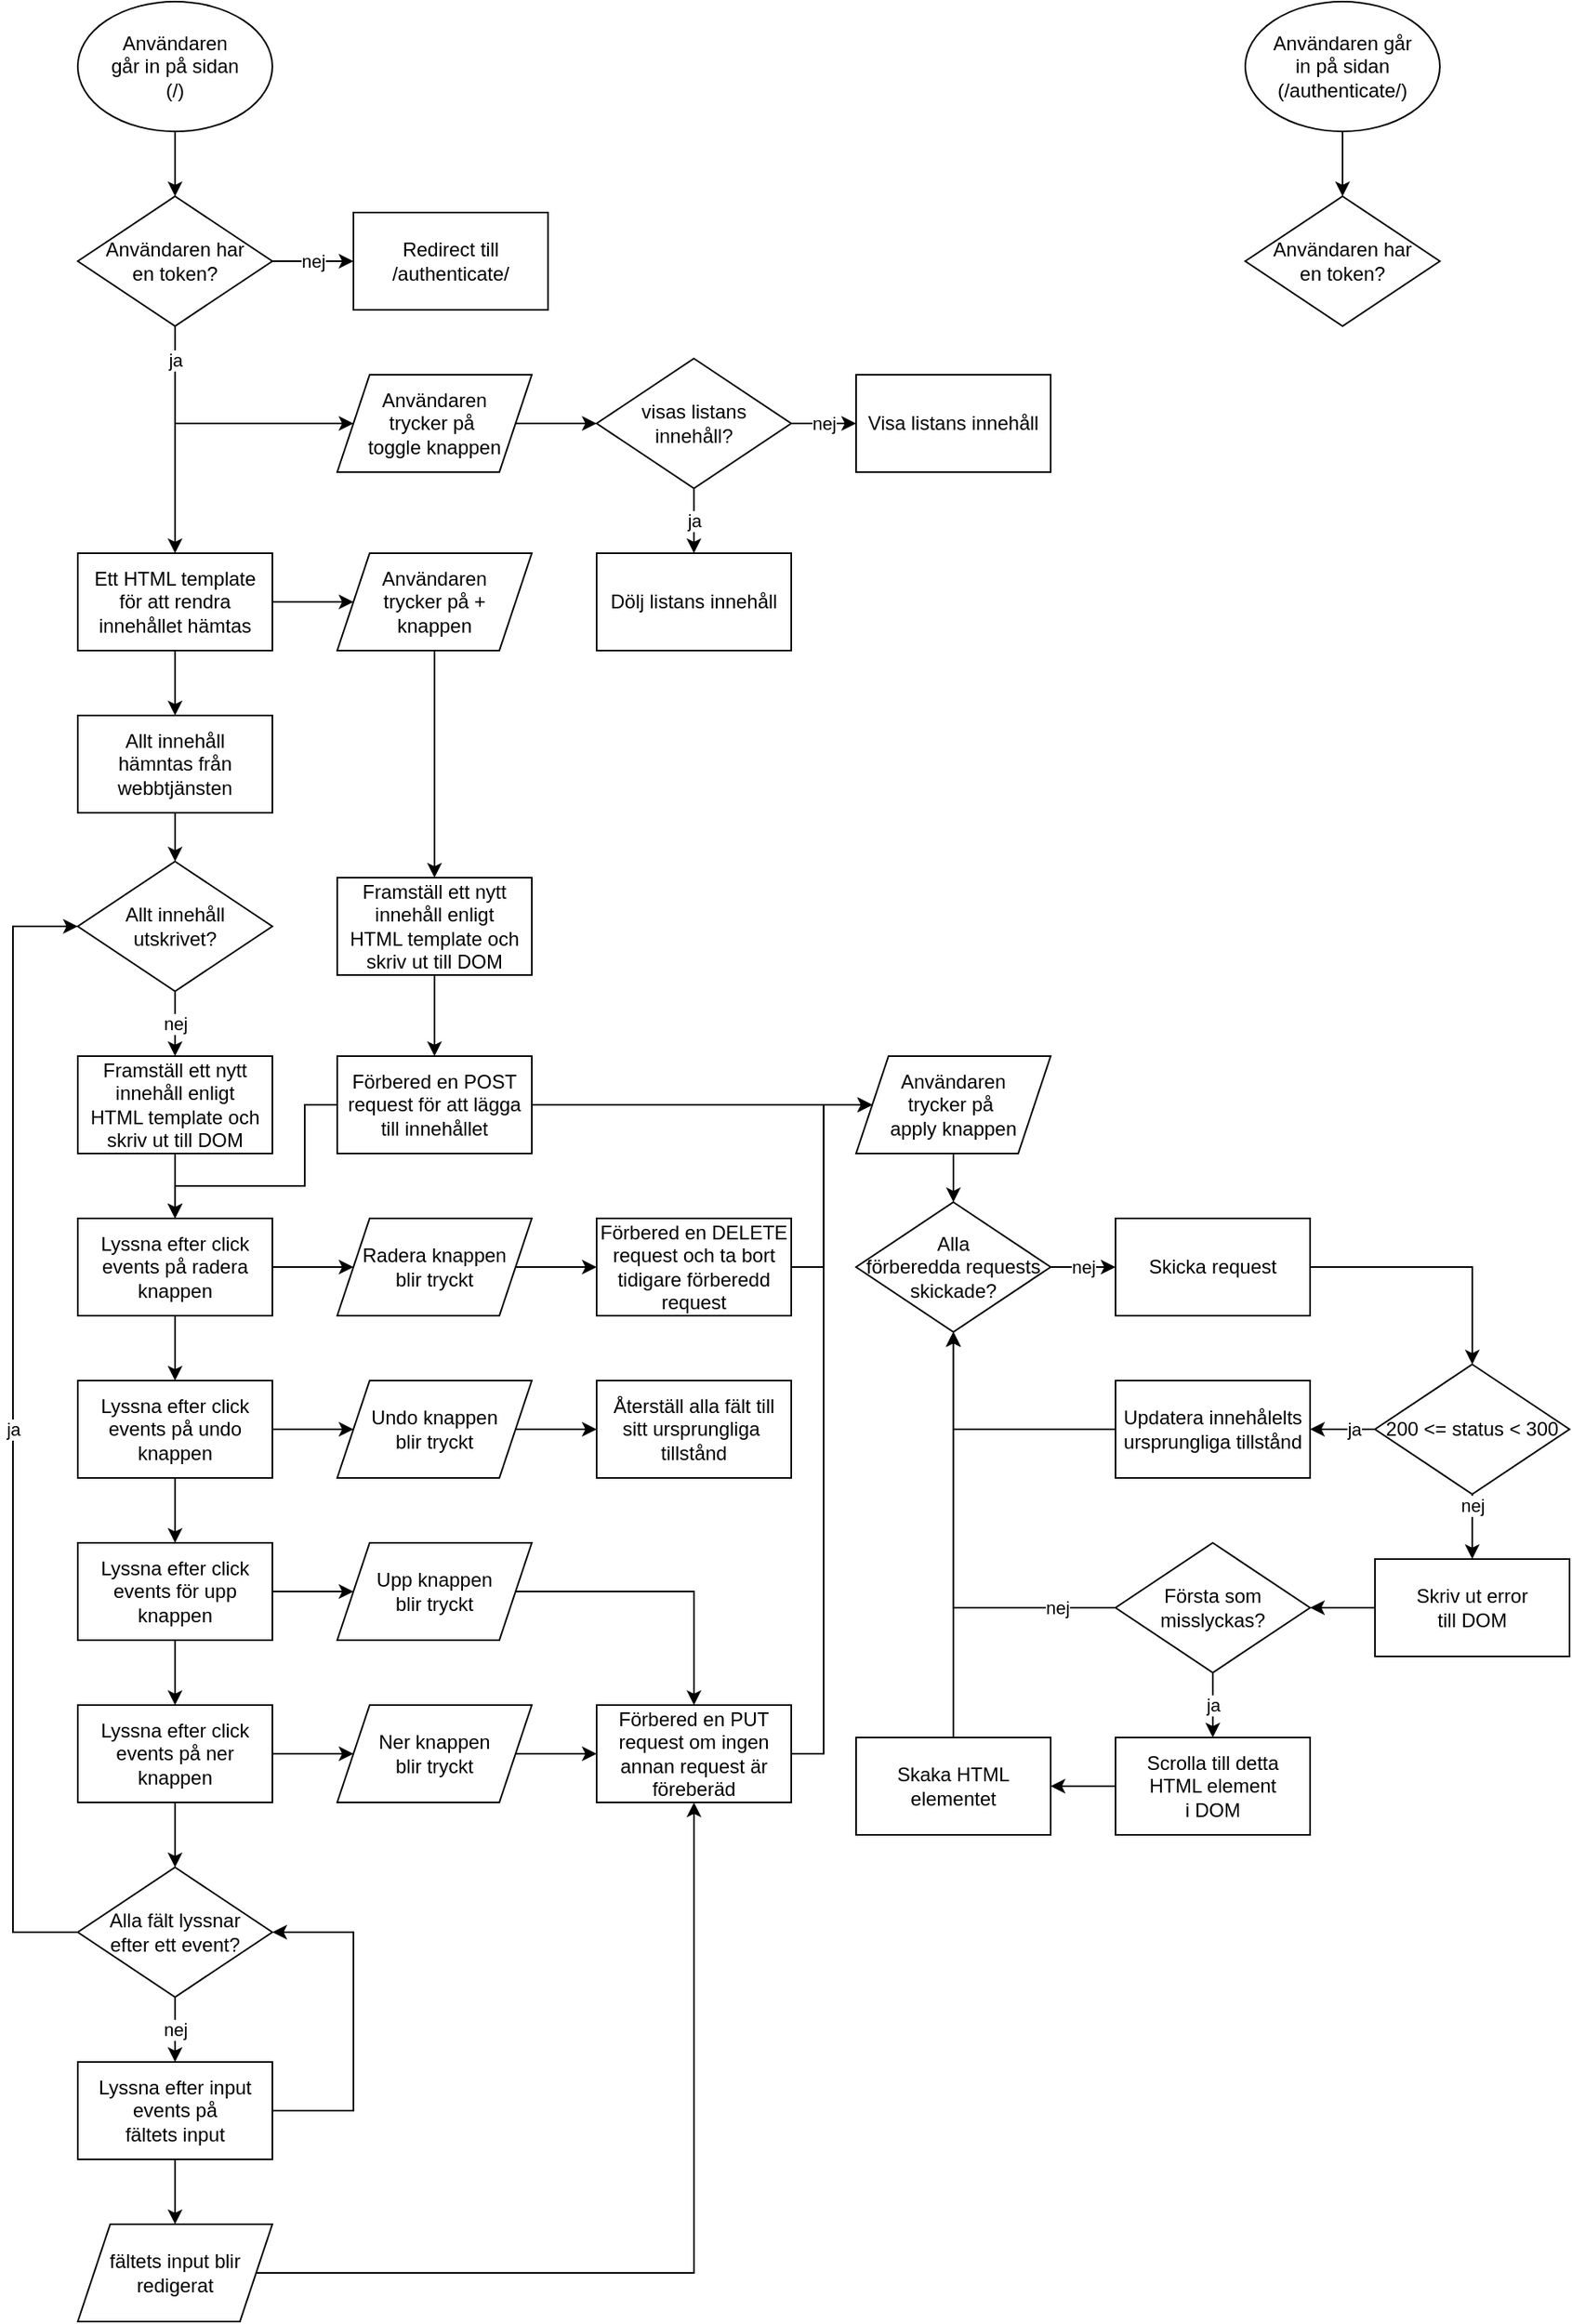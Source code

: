 <mxfile version="15.5.8" type="github">
  <diagram id="dKu6GSsMsmZb2snLdSed" name="Page-1">
    <mxGraphModel dx="816" dy="895" grid="1" gridSize="10" guides="1" tooltips="1" connect="1" arrows="1" fold="1" page="1" pageScale="1" pageWidth="2000" pageHeight="2000" math="0" shadow="0">
      <root>
        <mxCell id="0" />
        <mxCell id="1" parent="0" />
        <mxCell id="LYgwBQ-WcepCRoTYSZpj-18" style="edgeStyle=orthogonalEdgeStyle;rounded=0;orthogonalLoop=1;jettySize=auto;html=1;" edge="1" parent="1" source="LYgwBQ-WcepCRoTYSZpj-131" target="LYgwBQ-WcepCRoTYSZpj-15">
          <mxGeometry relative="1" as="geometry">
            <mxPoint x="119.97" y="340" as="sourcePoint" />
          </mxGeometry>
        </mxCell>
        <mxCell id="LYgwBQ-WcepCRoTYSZpj-119" value="ja" style="edgeStyle=orthogonalEdgeStyle;rounded=0;orthogonalLoop=1;jettySize=auto;html=1;" edge="1" parent="1" source="LYgwBQ-WcepCRoTYSZpj-131" target="LYgwBQ-WcepCRoTYSZpj-118">
          <mxGeometry x="-0.75" relative="1" as="geometry">
            <mxPoint x="199.97" y="280" as="sourcePoint" />
            <Array as="points">
              <mxPoint x="119.97" y="280" />
            </Array>
            <mxPoint as="offset" />
          </mxGeometry>
        </mxCell>
        <mxCell id="LYgwBQ-WcepCRoTYSZpj-132" style="edgeStyle=orthogonalEdgeStyle;rounded=0;orthogonalLoop=1;jettySize=auto;html=1;" edge="1" parent="1" source="LYgwBQ-WcepCRoTYSZpj-1" target="LYgwBQ-WcepCRoTYSZpj-131">
          <mxGeometry relative="1" as="geometry" />
        </mxCell>
        <mxCell id="LYgwBQ-WcepCRoTYSZpj-1" value="Användaren&lt;br&gt;går in på sidan&lt;br&gt;(/)" style="ellipse;whiteSpace=wrap;html=1;" vertex="1" parent="1">
          <mxGeometry x="59.97" y="20" width="120" height="80" as="geometry" />
        </mxCell>
        <mxCell id="LYgwBQ-WcepCRoTYSZpj-45" style="edgeStyle=orthogonalEdgeStyle;rounded=0;orthogonalLoop=1;jettySize=auto;html=1;" edge="1" parent="1" source="LYgwBQ-WcepCRoTYSZpj-8" target="LYgwBQ-WcepCRoTYSZpj-44">
          <mxGeometry relative="1" as="geometry" />
        </mxCell>
        <mxCell id="LYgwBQ-WcepCRoTYSZpj-8" value="Allt innehåll &lt;br&gt;hämntas från&lt;br&gt;webbtjänsten" style="rounded=0;whiteSpace=wrap;html=1;" vertex="1" parent="1">
          <mxGeometry x="59.97" y="460" width="120" height="60" as="geometry" />
        </mxCell>
        <mxCell id="LYgwBQ-WcepCRoTYSZpj-21" style="edgeStyle=orthogonalEdgeStyle;rounded=0;orthogonalLoop=1;jettySize=auto;html=1;" edge="1" parent="1" source="LYgwBQ-WcepCRoTYSZpj-15" target="LYgwBQ-WcepCRoTYSZpj-8">
          <mxGeometry relative="1" as="geometry" />
        </mxCell>
        <mxCell id="LYgwBQ-WcepCRoTYSZpj-86" style="edgeStyle=orthogonalEdgeStyle;rounded=0;orthogonalLoop=1;jettySize=auto;html=1;" edge="1" parent="1" source="LYgwBQ-WcepCRoTYSZpj-15" target="LYgwBQ-WcepCRoTYSZpj-85">
          <mxGeometry relative="1" as="geometry" />
        </mxCell>
        <mxCell id="LYgwBQ-WcepCRoTYSZpj-15" value="Ett HTML template &lt;br&gt;för att rendra innehållet hämtas" style="rounded=0;whiteSpace=wrap;html=1;" vertex="1" parent="1">
          <mxGeometry x="59.97" y="360" width="120" height="60" as="geometry" />
        </mxCell>
        <mxCell id="LYgwBQ-WcepCRoTYSZpj-78" style="edgeStyle=orthogonalEdgeStyle;rounded=0;orthogonalLoop=1;jettySize=auto;html=1;" edge="1" parent="1" source="LYgwBQ-WcepCRoTYSZpj-34" target="LYgwBQ-WcepCRoTYSZpj-72">
          <mxGeometry relative="1" as="geometry" />
        </mxCell>
        <mxCell id="LYgwBQ-WcepCRoTYSZpj-34" value="Upp knappen &lt;br&gt;blir tryckt" style="shape=parallelogram;perimeter=parallelogramPerimeter;whiteSpace=wrap;html=1;fixedSize=1;" vertex="1" parent="1">
          <mxGeometry x="219.97" y="970" width="120" height="60" as="geometry" />
        </mxCell>
        <mxCell id="LYgwBQ-WcepCRoTYSZpj-80" style="edgeStyle=orthogonalEdgeStyle;rounded=0;orthogonalLoop=1;jettySize=auto;html=1;" edge="1" parent="1" source="LYgwBQ-WcepCRoTYSZpj-36" target="LYgwBQ-WcepCRoTYSZpj-79">
          <mxGeometry relative="1" as="geometry" />
        </mxCell>
        <mxCell id="LYgwBQ-WcepCRoTYSZpj-36" value="Undo knappen &lt;br&gt;blir tryckt" style="shape=parallelogram;perimeter=parallelogramPerimeter;whiteSpace=wrap;html=1;fixedSize=1;" vertex="1" parent="1">
          <mxGeometry x="219.97" y="870" width="120" height="60" as="geometry" />
        </mxCell>
        <mxCell id="LYgwBQ-WcepCRoTYSZpj-82" style="edgeStyle=orthogonalEdgeStyle;rounded=0;orthogonalLoop=1;jettySize=auto;html=1;" edge="1" parent="1" source="LYgwBQ-WcepCRoTYSZpj-37" target="LYgwBQ-WcepCRoTYSZpj-81">
          <mxGeometry relative="1" as="geometry" />
        </mxCell>
        <mxCell id="LYgwBQ-WcepCRoTYSZpj-37" value="Radera knappen&lt;br&gt;blir tryckt" style="shape=parallelogram;perimeter=parallelogramPerimeter;whiteSpace=wrap;html=1;fixedSize=1;" vertex="1" parent="1">
          <mxGeometry x="219.97" y="770" width="120" height="60" as="geometry" />
        </mxCell>
        <mxCell id="LYgwBQ-WcepCRoTYSZpj-76" style="edgeStyle=orthogonalEdgeStyle;rounded=0;orthogonalLoop=1;jettySize=auto;html=1;" edge="1" parent="1" source="LYgwBQ-WcepCRoTYSZpj-38" target="LYgwBQ-WcepCRoTYSZpj-72">
          <mxGeometry relative="1" as="geometry" />
        </mxCell>
        <mxCell id="LYgwBQ-WcepCRoTYSZpj-38" value="Ner knappen &lt;br&gt;blir tryckt" style="shape=parallelogram;perimeter=parallelogramPerimeter;whiteSpace=wrap;html=1;fixedSize=1;" vertex="1" parent="1">
          <mxGeometry x="219.97" y="1070" width="120" height="60" as="geometry" />
        </mxCell>
        <mxCell id="LYgwBQ-WcepCRoTYSZpj-46" value="nej" style="edgeStyle=orthogonalEdgeStyle;rounded=0;orthogonalLoop=1;jettySize=auto;html=1;" edge="1" parent="1" source="LYgwBQ-WcepCRoTYSZpj-44" target="LYgwBQ-WcepCRoTYSZpj-49">
          <mxGeometry relative="1" as="geometry">
            <mxPoint x="119.97" y="660" as="targetPoint" />
          </mxGeometry>
        </mxCell>
        <mxCell id="LYgwBQ-WcepCRoTYSZpj-44" value="Allt innehåll &lt;br&gt;utskrivet?" style="rhombus;whiteSpace=wrap;html=1;" vertex="1" parent="1">
          <mxGeometry x="59.97" y="550" width="120" height="80" as="geometry" />
        </mxCell>
        <mxCell id="LYgwBQ-WcepCRoTYSZpj-56" style="edgeStyle=orthogonalEdgeStyle;rounded=0;orthogonalLoop=1;jettySize=auto;html=1;" edge="1" parent="1" source="LYgwBQ-WcepCRoTYSZpj-49" target="LYgwBQ-WcepCRoTYSZpj-74">
          <mxGeometry relative="1" as="geometry">
            <mxPoint x="119.97" y="770" as="targetPoint" />
          </mxGeometry>
        </mxCell>
        <mxCell id="LYgwBQ-WcepCRoTYSZpj-49" value="Framställ ett nytt innehåll enligt&lt;br&gt;HTML template och skriv ut till DOM" style="rounded=0;whiteSpace=wrap;html=1;" vertex="1" parent="1">
          <mxGeometry x="59.97" y="670" width="120" height="60" as="geometry" />
        </mxCell>
        <mxCell id="LYgwBQ-WcepCRoTYSZpj-57" style="edgeStyle=orthogonalEdgeStyle;rounded=0;orthogonalLoop=1;jettySize=auto;html=1;" edge="1" parent="1" source="LYgwBQ-WcepCRoTYSZpj-74" target="LYgwBQ-WcepCRoTYSZpj-51">
          <mxGeometry relative="1" as="geometry">
            <mxPoint x="119.97" y="830" as="sourcePoint" />
          </mxGeometry>
        </mxCell>
        <mxCell id="LYgwBQ-WcepCRoTYSZpj-68" style="edgeStyle=orthogonalEdgeStyle;rounded=0;orthogonalLoop=1;jettySize=auto;html=1;" edge="1" parent="1" source="LYgwBQ-WcepCRoTYSZpj-73" target="LYgwBQ-WcepCRoTYSZpj-34">
          <mxGeometry relative="1" as="geometry">
            <mxPoint x="209.97" y="770" as="sourcePoint" />
          </mxGeometry>
        </mxCell>
        <mxCell id="LYgwBQ-WcepCRoTYSZpj-58" style="edgeStyle=orthogonalEdgeStyle;rounded=0;orthogonalLoop=1;jettySize=auto;html=1;" edge="1" parent="1" source="LYgwBQ-WcepCRoTYSZpj-51" target="LYgwBQ-WcepCRoTYSZpj-73">
          <mxGeometry relative="1" as="geometry">
            <mxPoint x="119.97" y="970" as="targetPoint" />
          </mxGeometry>
        </mxCell>
        <mxCell id="LYgwBQ-WcepCRoTYSZpj-69" style="edgeStyle=orthogonalEdgeStyle;rounded=0;orthogonalLoop=1;jettySize=auto;html=1;" edge="1" parent="1" source="LYgwBQ-WcepCRoTYSZpj-51" target="LYgwBQ-WcepCRoTYSZpj-36">
          <mxGeometry relative="1" as="geometry" />
        </mxCell>
        <mxCell id="LYgwBQ-WcepCRoTYSZpj-51" value="Lyssna efter click events på undo knappen" style="rounded=0;whiteSpace=wrap;html=1;" vertex="1" parent="1">
          <mxGeometry x="59.97" y="870" width="120" height="60" as="geometry" />
        </mxCell>
        <mxCell id="LYgwBQ-WcepCRoTYSZpj-59" style="edgeStyle=orthogonalEdgeStyle;rounded=0;orthogonalLoop=1;jettySize=auto;html=1;" edge="1" parent="1" source="LYgwBQ-WcepCRoTYSZpj-73" target="LYgwBQ-WcepCRoTYSZpj-53">
          <mxGeometry relative="1" as="geometry">
            <mxPoint x="119.97" y="1030" as="sourcePoint" />
          </mxGeometry>
        </mxCell>
        <mxCell id="LYgwBQ-WcepCRoTYSZpj-70" style="edgeStyle=orthogonalEdgeStyle;rounded=0;orthogonalLoop=1;jettySize=auto;html=1;" edge="1" parent="1" source="LYgwBQ-WcepCRoTYSZpj-74" target="LYgwBQ-WcepCRoTYSZpj-37">
          <mxGeometry relative="1" as="geometry">
            <mxPoint x="179.97" y="1000" as="sourcePoint" />
          </mxGeometry>
        </mxCell>
        <mxCell id="LYgwBQ-WcepCRoTYSZpj-60" style="edgeStyle=orthogonalEdgeStyle;rounded=0;orthogonalLoop=1;jettySize=auto;html=1;" edge="1" parent="1" source="LYgwBQ-WcepCRoTYSZpj-53" target="LYgwBQ-WcepCRoTYSZpj-55">
          <mxGeometry relative="1" as="geometry" />
        </mxCell>
        <mxCell id="LYgwBQ-WcepCRoTYSZpj-71" style="edgeStyle=orthogonalEdgeStyle;rounded=0;orthogonalLoop=1;jettySize=auto;html=1;" edge="1" parent="1" source="LYgwBQ-WcepCRoTYSZpj-53" target="LYgwBQ-WcepCRoTYSZpj-38">
          <mxGeometry relative="1" as="geometry">
            <mxPoint x="359.97" y="1110" as="targetPoint" />
          </mxGeometry>
        </mxCell>
        <mxCell id="LYgwBQ-WcepCRoTYSZpj-53" value="Lyssna efter click events på ner &lt;br&gt;knappen" style="rounded=0;whiteSpace=wrap;html=1;" vertex="1" parent="1">
          <mxGeometry x="59.97" y="1070" width="120" height="60" as="geometry" />
        </mxCell>
        <mxCell id="LYgwBQ-WcepCRoTYSZpj-62" value="nej" style="edgeStyle=orthogonalEdgeStyle;rounded=0;orthogonalLoop=1;jettySize=auto;html=1;" edge="1" parent="1" source="LYgwBQ-WcepCRoTYSZpj-55" target="LYgwBQ-WcepCRoTYSZpj-61">
          <mxGeometry relative="1" as="geometry" />
        </mxCell>
        <mxCell id="LYgwBQ-WcepCRoTYSZpj-67" value="ja" style="edgeStyle=orthogonalEdgeStyle;rounded=0;orthogonalLoop=1;jettySize=auto;html=1;" edge="1" parent="1" source="LYgwBQ-WcepCRoTYSZpj-55" target="LYgwBQ-WcepCRoTYSZpj-44">
          <mxGeometry relative="1" as="geometry">
            <mxPoint x="-40.03" y="610" as="targetPoint" />
            <Array as="points">
              <mxPoint x="20" y="1210" />
              <mxPoint x="20" y="590" />
            </Array>
          </mxGeometry>
        </mxCell>
        <mxCell id="LYgwBQ-WcepCRoTYSZpj-55" value="Alla fält lyssnar&lt;br&gt;efter ett event?" style="rhombus;whiteSpace=wrap;html=1;" vertex="1" parent="1">
          <mxGeometry x="59.97" y="1170" width="120" height="80" as="geometry" />
        </mxCell>
        <mxCell id="LYgwBQ-WcepCRoTYSZpj-64" style="edgeStyle=orthogonalEdgeStyle;rounded=0;orthogonalLoop=1;jettySize=auto;html=1;" edge="1" parent="1" source="LYgwBQ-WcepCRoTYSZpj-61" target="LYgwBQ-WcepCRoTYSZpj-55">
          <mxGeometry relative="1" as="geometry">
            <mxPoint x="269.97" y="1220" as="targetPoint" />
            <Array as="points">
              <mxPoint x="229.97" y="1320" />
              <mxPoint x="229.97" y="1210" />
            </Array>
          </mxGeometry>
        </mxCell>
        <mxCell id="LYgwBQ-WcepCRoTYSZpj-66" style="edgeStyle=orthogonalEdgeStyle;rounded=0;orthogonalLoop=1;jettySize=auto;html=1;" edge="1" parent="1" source="LYgwBQ-WcepCRoTYSZpj-61" target="LYgwBQ-WcepCRoTYSZpj-65">
          <mxGeometry relative="1" as="geometry" />
        </mxCell>
        <mxCell id="LYgwBQ-WcepCRoTYSZpj-61" value="Lyssna efter input events på&lt;br&gt;fältets input" style="rounded=0;whiteSpace=wrap;html=1;" vertex="1" parent="1">
          <mxGeometry x="59.97" y="1290" width="120" height="60" as="geometry" />
        </mxCell>
        <mxCell id="LYgwBQ-WcepCRoTYSZpj-77" style="edgeStyle=orthogonalEdgeStyle;rounded=0;orthogonalLoop=1;jettySize=auto;html=1;" edge="1" parent="1" source="LYgwBQ-WcepCRoTYSZpj-65" target="LYgwBQ-WcepCRoTYSZpj-72">
          <mxGeometry relative="1" as="geometry" />
        </mxCell>
        <mxCell id="LYgwBQ-WcepCRoTYSZpj-65" value="fältets input blir&lt;br&gt;redigerat" style="shape=parallelogram;perimeter=parallelogramPerimeter;whiteSpace=wrap;html=1;fixedSize=1;" vertex="1" parent="1">
          <mxGeometry x="59.97" y="1390" width="120" height="60" as="geometry" />
        </mxCell>
        <mxCell id="LYgwBQ-WcepCRoTYSZpj-109" style="edgeStyle=orthogonalEdgeStyle;rounded=0;orthogonalLoop=1;jettySize=auto;html=1;" edge="1" parent="1" source="LYgwBQ-WcepCRoTYSZpj-72" target="LYgwBQ-WcepCRoTYSZpj-91">
          <mxGeometry relative="1" as="geometry">
            <Array as="points">
              <mxPoint x="519.97" y="1100" />
              <mxPoint x="519.97" y="700" />
            </Array>
          </mxGeometry>
        </mxCell>
        <mxCell id="LYgwBQ-WcepCRoTYSZpj-72" value="Förbered en PUT request om ingen annan request är föreberäd" style="rounded=0;whiteSpace=wrap;html=1;" vertex="1" parent="1">
          <mxGeometry x="379.97" y="1070" width="120" height="60" as="geometry" />
        </mxCell>
        <mxCell id="LYgwBQ-WcepCRoTYSZpj-73" value="Lyssna efter click events för upp knappen" style="rounded=0;whiteSpace=wrap;html=1;" vertex="1" parent="1">
          <mxGeometry x="59.97" y="970" width="120" height="60" as="geometry" />
        </mxCell>
        <mxCell id="LYgwBQ-WcepCRoTYSZpj-74" value="Lyssna efter click events på radera knappen" style="rounded=0;whiteSpace=wrap;html=1;" vertex="1" parent="1">
          <mxGeometry x="59.97" y="770" width="120" height="60" as="geometry" />
        </mxCell>
        <mxCell id="LYgwBQ-WcepCRoTYSZpj-79" value="Återställ alla fält till&lt;br&gt;sitt ursprungliga&amp;nbsp;&lt;br&gt;tillstånd" style="rounded=0;whiteSpace=wrap;html=1;" vertex="1" parent="1">
          <mxGeometry x="379.97" y="870" width="120" height="60" as="geometry" />
        </mxCell>
        <mxCell id="LYgwBQ-WcepCRoTYSZpj-108" style="edgeStyle=orthogonalEdgeStyle;rounded=0;orthogonalLoop=1;jettySize=auto;html=1;" edge="1" parent="1" source="LYgwBQ-WcepCRoTYSZpj-81" target="LYgwBQ-WcepCRoTYSZpj-91">
          <mxGeometry relative="1" as="geometry">
            <Array as="points">
              <mxPoint x="519.97" y="800" />
              <mxPoint x="519.97" y="700" />
            </Array>
          </mxGeometry>
        </mxCell>
        <mxCell id="LYgwBQ-WcepCRoTYSZpj-81" value="Förbered en DELETE&lt;br&gt;request och ta bort tidigare förberedd request" style="rounded=0;whiteSpace=wrap;html=1;" vertex="1" parent="1">
          <mxGeometry x="379.97" y="770" width="120" height="60" as="geometry" />
        </mxCell>
        <mxCell id="LYgwBQ-WcepCRoTYSZpj-107" style="edgeStyle=orthogonalEdgeStyle;rounded=0;orthogonalLoop=1;jettySize=auto;html=1;" edge="1" parent="1" source="LYgwBQ-WcepCRoTYSZpj-83" target="LYgwBQ-WcepCRoTYSZpj-91">
          <mxGeometry relative="1" as="geometry" />
        </mxCell>
        <mxCell id="LYgwBQ-WcepCRoTYSZpj-83" value="Förbered en POST&lt;br&gt;request för att lägga&lt;br&gt;till innehållet" style="rounded=0;whiteSpace=wrap;html=1;" vertex="1" parent="1">
          <mxGeometry x="219.97" y="670" width="120" height="60" as="geometry" />
        </mxCell>
        <mxCell id="LYgwBQ-WcepCRoTYSZpj-88" style="edgeStyle=orthogonalEdgeStyle;rounded=0;orthogonalLoop=1;jettySize=auto;html=1;" edge="1" parent="1" source="LYgwBQ-WcepCRoTYSZpj-85" target="LYgwBQ-WcepCRoTYSZpj-87">
          <mxGeometry relative="1" as="geometry" />
        </mxCell>
        <mxCell id="LYgwBQ-WcepCRoTYSZpj-85" value="Användaren&lt;br&gt;trycker på +&lt;br&gt;knappen" style="shape=parallelogram;perimeter=parallelogramPerimeter;whiteSpace=wrap;html=1;fixedSize=1;" vertex="1" parent="1">
          <mxGeometry x="219.97" y="360" width="120" height="60" as="geometry" />
        </mxCell>
        <mxCell id="LYgwBQ-WcepCRoTYSZpj-89" style="edgeStyle=orthogonalEdgeStyle;rounded=0;orthogonalLoop=1;jettySize=auto;html=1;" edge="1" parent="1" source="LYgwBQ-WcepCRoTYSZpj-87" target="LYgwBQ-WcepCRoTYSZpj-83">
          <mxGeometry relative="1" as="geometry" />
        </mxCell>
        <mxCell id="LYgwBQ-WcepCRoTYSZpj-90" style="edgeStyle=orthogonalEdgeStyle;rounded=0;orthogonalLoop=1;jettySize=auto;html=1;" edge="1" parent="1" source="LYgwBQ-WcepCRoTYSZpj-83" target="LYgwBQ-WcepCRoTYSZpj-74">
          <mxGeometry relative="1" as="geometry">
            <Array as="points">
              <mxPoint x="199.97" y="700" />
              <mxPoint x="199.97" y="750" />
              <mxPoint x="119.97" y="750" />
            </Array>
          </mxGeometry>
        </mxCell>
        <mxCell id="LYgwBQ-WcepCRoTYSZpj-87" value="Framställ ett nytt innehåll enligt &lt;br&gt;HTML template och skriv ut till DOM" style="rounded=0;whiteSpace=wrap;html=1;" vertex="1" parent="1">
          <mxGeometry x="219.97" y="560" width="120" height="60" as="geometry" />
        </mxCell>
        <mxCell id="LYgwBQ-WcepCRoTYSZpj-94" value="" style="edgeStyle=orthogonalEdgeStyle;rounded=0;orthogonalLoop=1;jettySize=auto;html=1;" edge="1" parent="1" source="LYgwBQ-WcepCRoTYSZpj-91" target="LYgwBQ-WcepCRoTYSZpj-96">
          <mxGeometry relative="1" as="geometry">
            <mxPoint x="699.97" y="700" as="targetPoint" />
          </mxGeometry>
        </mxCell>
        <mxCell id="LYgwBQ-WcepCRoTYSZpj-91" value="Användaren&lt;br&gt;trycker på&amp;nbsp;&lt;br&gt;apply knappen" style="shape=parallelogram;perimeter=parallelogramPerimeter;whiteSpace=wrap;html=1;fixedSize=1;" vertex="1" parent="1">
          <mxGeometry x="539.97" y="670" width="120" height="60" as="geometry" />
        </mxCell>
        <mxCell id="LYgwBQ-WcepCRoTYSZpj-100" value="nej" style="edgeStyle=orthogonalEdgeStyle;rounded=0;orthogonalLoop=1;jettySize=auto;html=1;" edge="1" parent="1" source="LYgwBQ-WcepCRoTYSZpj-96" target="LYgwBQ-WcepCRoTYSZpj-97">
          <mxGeometry relative="1" as="geometry" />
        </mxCell>
        <mxCell id="LYgwBQ-WcepCRoTYSZpj-96" value="Alla &lt;br&gt;förberedda requests &lt;br&gt;skickade?" style="rhombus;whiteSpace=wrap;html=1;" vertex="1" parent="1">
          <mxGeometry x="539.97" y="760" width="120" height="80" as="geometry" />
        </mxCell>
        <mxCell id="LYgwBQ-WcepCRoTYSZpj-101" style="edgeStyle=orthogonalEdgeStyle;rounded=0;orthogonalLoop=1;jettySize=auto;html=1;" edge="1" parent="1" source="LYgwBQ-WcepCRoTYSZpj-97" target="LYgwBQ-WcepCRoTYSZpj-99">
          <mxGeometry relative="1" as="geometry" />
        </mxCell>
        <mxCell id="LYgwBQ-WcepCRoTYSZpj-97" value="Skicka request" style="rounded=0;whiteSpace=wrap;html=1;" vertex="1" parent="1">
          <mxGeometry x="699.97" y="770" width="120" height="60" as="geometry" />
        </mxCell>
        <mxCell id="LYgwBQ-WcepCRoTYSZpj-105" value="nej" style="edgeStyle=orthogonalEdgeStyle;rounded=0;orthogonalLoop=1;jettySize=auto;html=1;" edge="1" parent="1" source="LYgwBQ-WcepCRoTYSZpj-99" target="LYgwBQ-WcepCRoTYSZpj-110">
          <mxGeometry x="-0.647" relative="1" as="geometry">
            <mxPoint x="759.97" y="980" as="targetPoint" />
            <Array as="points">
              <mxPoint x="919.97" y="1010" />
            </Array>
            <mxPoint as="offset" />
          </mxGeometry>
        </mxCell>
        <mxCell id="LYgwBQ-WcepCRoTYSZpj-117" value="ja" style="edgeStyle=orthogonalEdgeStyle;rounded=0;orthogonalLoop=1;jettySize=auto;html=1;" edge="1" parent="1" source="LYgwBQ-WcepCRoTYSZpj-99" target="LYgwBQ-WcepCRoTYSZpj-128">
          <mxGeometry x="-0.375" relative="1" as="geometry">
            <mxPoint x="829.97" y="900" as="targetPoint" />
            <Array as="points" />
            <mxPoint as="offset" />
          </mxGeometry>
        </mxCell>
        <mxCell id="LYgwBQ-WcepCRoTYSZpj-99" value="200 &amp;lt;= status &amp;lt; 300" style="rhombus;whiteSpace=wrap;html=1;" vertex="1" parent="1">
          <mxGeometry x="859.97" y="860" width="120" height="80" as="geometry" />
        </mxCell>
        <mxCell id="LYgwBQ-WcepCRoTYSZpj-113" value="ja" style="edgeStyle=orthogonalEdgeStyle;rounded=0;orthogonalLoop=1;jettySize=auto;html=1;" edge="1" parent="1" source="LYgwBQ-WcepCRoTYSZpj-104" target="LYgwBQ-WcepCRoTYSZpj-106">
          <mxGeometry relative="1" as="geometry" />
        </mxCell>
        <mxCell id="LYgwBQ-WcepCRoTYSZpj-115" value="nej" style="edgeStyle=orthogonalEdgeStyle;rounded=0;orthogonalLoop=1;jettySize=auto;html=1;" edge="1" parent="1" source="LYgwBQ-WcepCRoTYSZpj-104" target="LYgwBQ-WcepCRoTYSZpj-96">
          <mxGeometry x="-0.737" relative="1" as="geometry">
            <mxPoint x="599.97" y="1120" as="targetPoint" />
            <Array as="points">
              <mxPoint x="599.97" y="1010" />
            </Array>
            <mxPoint as="offset" />
          </mxGeometry>
        </mxCell>
        <mxCell id="LYgwBQ-WcepCRoTYSZpj-104" value="Första som&lt;br&gt;misslyckas?" style="rhombus;whiteSpace=wrap;html=1;" vertex="1" parent="1">
          <mxGeometry x="699.97" y="970" width="120" height="80" as="geometry" />
        </mxCell>
        <mxCell id="LYgwBQ-WcepCRoTYSZpj-114" style="edgeStyle=orthogonalEdgeStyle;rounded=0;orthogonalLoop=1;jettySize=auto;html=1;" edge="1" parent="1" source="LYgwBQ-WcepCRoTYSZpj-106" target="LYgwBQ-WcepCRoTYSZpj-112">
          <mxGeometry relative="1" as="geometry" />
        </mxCell>
        <mxCell id="LYgwBQ-WcepCRoTYSZpj-106" value="Scrolla till detta &lt;br&gt;HTML element&lt;br&gt;i DOM" style="rounded=0;whiteSpace=wrap;html=1;" vertex="1" parent="1">
          <mxGeometry x="699.97" y="1090" width="120" height="60" as="geometry" />
        </mxCell>
        <mxCell id="LYgwBQ-WcepCRoTYSZpj-111" style="edgeStyle=orthogonalEdgeStyle;rounded=0;orthogonalLoop=1;jettySize=auto;html=1;" edge="1" parent="1" source="LYgwBQ-WcepCRoTYSZpj-110" target="LYgwBQ-WcepCRoTYSZpj-104">
          <mxGeometry relative="1" as="geometry" />
        </mxCell>
        <mxCell id="LYgwBQ-WcepCRoTYSZpj-110" value="Skriv ut error&lt;br&gt;till DOM" style="rounded=0;whiteSpace=wrap;html=1;" vertex="1" parent="1">
          <mxGeometry x="859.97" y="980" width="120" height="60" as="geometry" />
        </mxCell>
        <mxCell id="LYgwBQ-WcepCRoTYSZpj-116" style="edgeStyle=orthogonalEdgeStyle;rounded=0;orthogonalLoop=1;jettySize=auto;html=1;" edge="1" parent="1" source="LYgwBQ-WcepCRoTYSZpj-112" target="LYgwBQ-WcepCRoTYSZpj-96">
          <mxGeometry relative="1" as="geometry" />
        </mxCell>
        <mxCell id="LYgwBQ-WcepCRoTYSZpj-112" value="Skaka HTML&lt;br&gt;elementet" style="rounded=0;whiteSpace=wrap;html=1;" vertex="1" parent="1">
          <mxGeometry x="539.97" y="1090" width="120" height="60" as="geometry" />
        </mxCell>
        <mxCell id="LYgwBQ-WcepCRoTYSZpj-122" style="edgeStyle=orthogonalEdgeStyle;rounded=0;orthogonalLoop=1;jettySize=auto;html=1;" edge="1" parent="1" source="LYgwBQ-WcepCRoTYSZpj-118" target="LYgwBQ-WcepCRoTYSZpj-121">
          <mxGeometry relative="1" as="geometry" />
        </mxCell>
        <mxCell id="LYgwBQ-WcepCRoTYSZpj-118" value="Användaren&lt;br&gt;trycker på&amp;nbsp;&lt;br&gt;toggle knappen" style="shape=parallelogram;perimeter=parallelogramPerimeter;whiteSpace=wrap;html=1;fixedSize=1;" vertex="1" parent="1">
          <mxGeometry x="219.97" y="250" width="120" height="60" as="geometry" />
        </mxCell>
        <mxCell id="LYgwBQ-WcepCRoTYSZpj-125" value="nej" style="edgeStyle=orthogonalEdgeStyle;rounded=0;orthogonalLoop=1;jettySize=auto;html=1;" edge="1" parent="1" source="LYgwBQ-WcepCRoTYSZpj-121" target="LYgwBQ-WcepCRoTYSZpj-124">
          <mxGeometry relative="1" as="geometry" />
        </mxCell>
        <mxCell id="LYgwBQ-WcepCRoTYSZpj-126" value="ja" style="edgeStyle=orthogonalEdgeStyle;rounded=0;orthogonalLoop=1;jettySize=auto;html=1;" edge="1" parent="1" source="LYgwBQ-WcepCRoTYSZpj-121" target="LYgwBQ-WcepCRoTYSZpj-123">
          <mxGeometry relative="1" as="geometry" />
        </mxCell>
        <mxCell id="LYgwBQ-WcepCRoTYSZpj-121" value="visas listans&lt;br&gt;innehåll?" style="rhombus;whiteSpace=wrap;html=1;" vertex="1" parent="1">
          <mxGeometry x="379.97" y="240" width="120" height="80" as="geometry" />
        </mxCell>
        <mxCell id="LYgwBQ-WcepCRoTYSZpj-123" value="Dölj listans innehåll" style="rounded=0;whiteSpace=wrap;html=1;" vertex="1" parent="1">
          <mxGeometry x="379.97" y="360" width="120" height="60" as="geometry" />
        </mxCell>
        <mxCell id="LYgwBQ-WcepCRoTYSZpj-124" value="Visa listans innehåll" style="rounded=0;whiteSpace=wrap;html=1;" vertex="1" parent="1">
          <mxGeometry x="539.97" y="250" width="120" height="60" as="geometry" />
        </mxCell>
        <mxCell id="LYgwBQ-WcepCRoTYSZpj-129" style="edgeStyle=orthogonalEdgeStyle;rounded=0;orthogonalLoop=1;jettySize=auto;html=1;" edge="1" parent="1" source="LYgwBQ-WcepCRoTYSZpj-128" target="LYgwBQ-WcepCRoTYSZpj-96">
          <mxGeometry relative="1" as="geometry" />
        </mxCell>
        <mxCell id="LYgwBQ-WcepCRoTYSZpj-128" value="Updatera innehålelts ursprungliga tillstånd" style="rounded=0;whiteSpace=wrap;html=1;" vertex="1" parent="1">
          <mxGeometry x="699.97" y="870" width="120" height="60" as="geometry" />
        </mxCell>
        <mxCell id="LYgwBQ-WcepCRoTYSZpj-134" value="nej" style="edgeStyle=orthogonalEdgeStyle;rounded=0;orthogonalLoop=1;jettySize=auto;html=1;" edge="1" parent="1" source="LYgwBQ-WcepCRoTYSZpj-131" target="LYgwBQ-WcepCRoTYSZpj-133">
          <mxGeometry relative="1" as="geometry" />
        </mxCell>
        <mxCell id="LYgwBQ-WcepCRoTYSZpj-131" value="Användaren har&lt;br&gt;en token?" style="rhombus;whiteSpace=wrap;html=1;" vertex="1" parent="1">
          <mxGeometry x="59.97" y="140" width="120" height="80" as="geometry" />
        </mxCell>
        <mxCell id="LYgwBQ-WcepCRoTYSZpj-133" value="Redirect till /authenticate/" style="rounded=0;whiteSpace=wrap;html=1;" vertex="1" parent="1">
          <mxGeometry x="229.97" y="150" width="120" height="60" as="geometry" />
        </mxCell>
        <mxCell id="LYgwBQ-WcepCRoTYSZpj-139" style="edgeStyle=orthogonalEdgeStyle;rounded=0;orthogonalLoop=1;jettySize=auto;html=1;" edge="1" parent="1" source="LYgwBQ-WcepCRoTYSZpj-135" target="LYgwBQ-WcepCRoTYSZpj-138">
          <mxGeometry relative="1" as="geometry" />
        </mxCell>
        <mxCell id="LYgwBQ-WcepCRoTYSZpj-135" value="Användaren går&lt;br&gt;in på sidan&lt;br&gt;(/authenticate/)" style="ellipse;whiteSpace=wrap;html=1;" vertex="1" parent="1">
          <mxGeometry x="780" y="20" width="120" height="80" as="geometry" />
        </mxCell>
        <mxCell id="LYgwBQ-WcepCRoTYSZpj-138" value="Användaren har&lt;br&gt;en token?" style="rhombus;whiteSpace=wrap;html=1;" vertex="1" parent="1">
          <mxGeometry x="780" y="140" width="120" height="80" as="geometry" />
        </mxCell>
      </root>
    </mxGraphModel>
  </diagram>
</mxfile>
